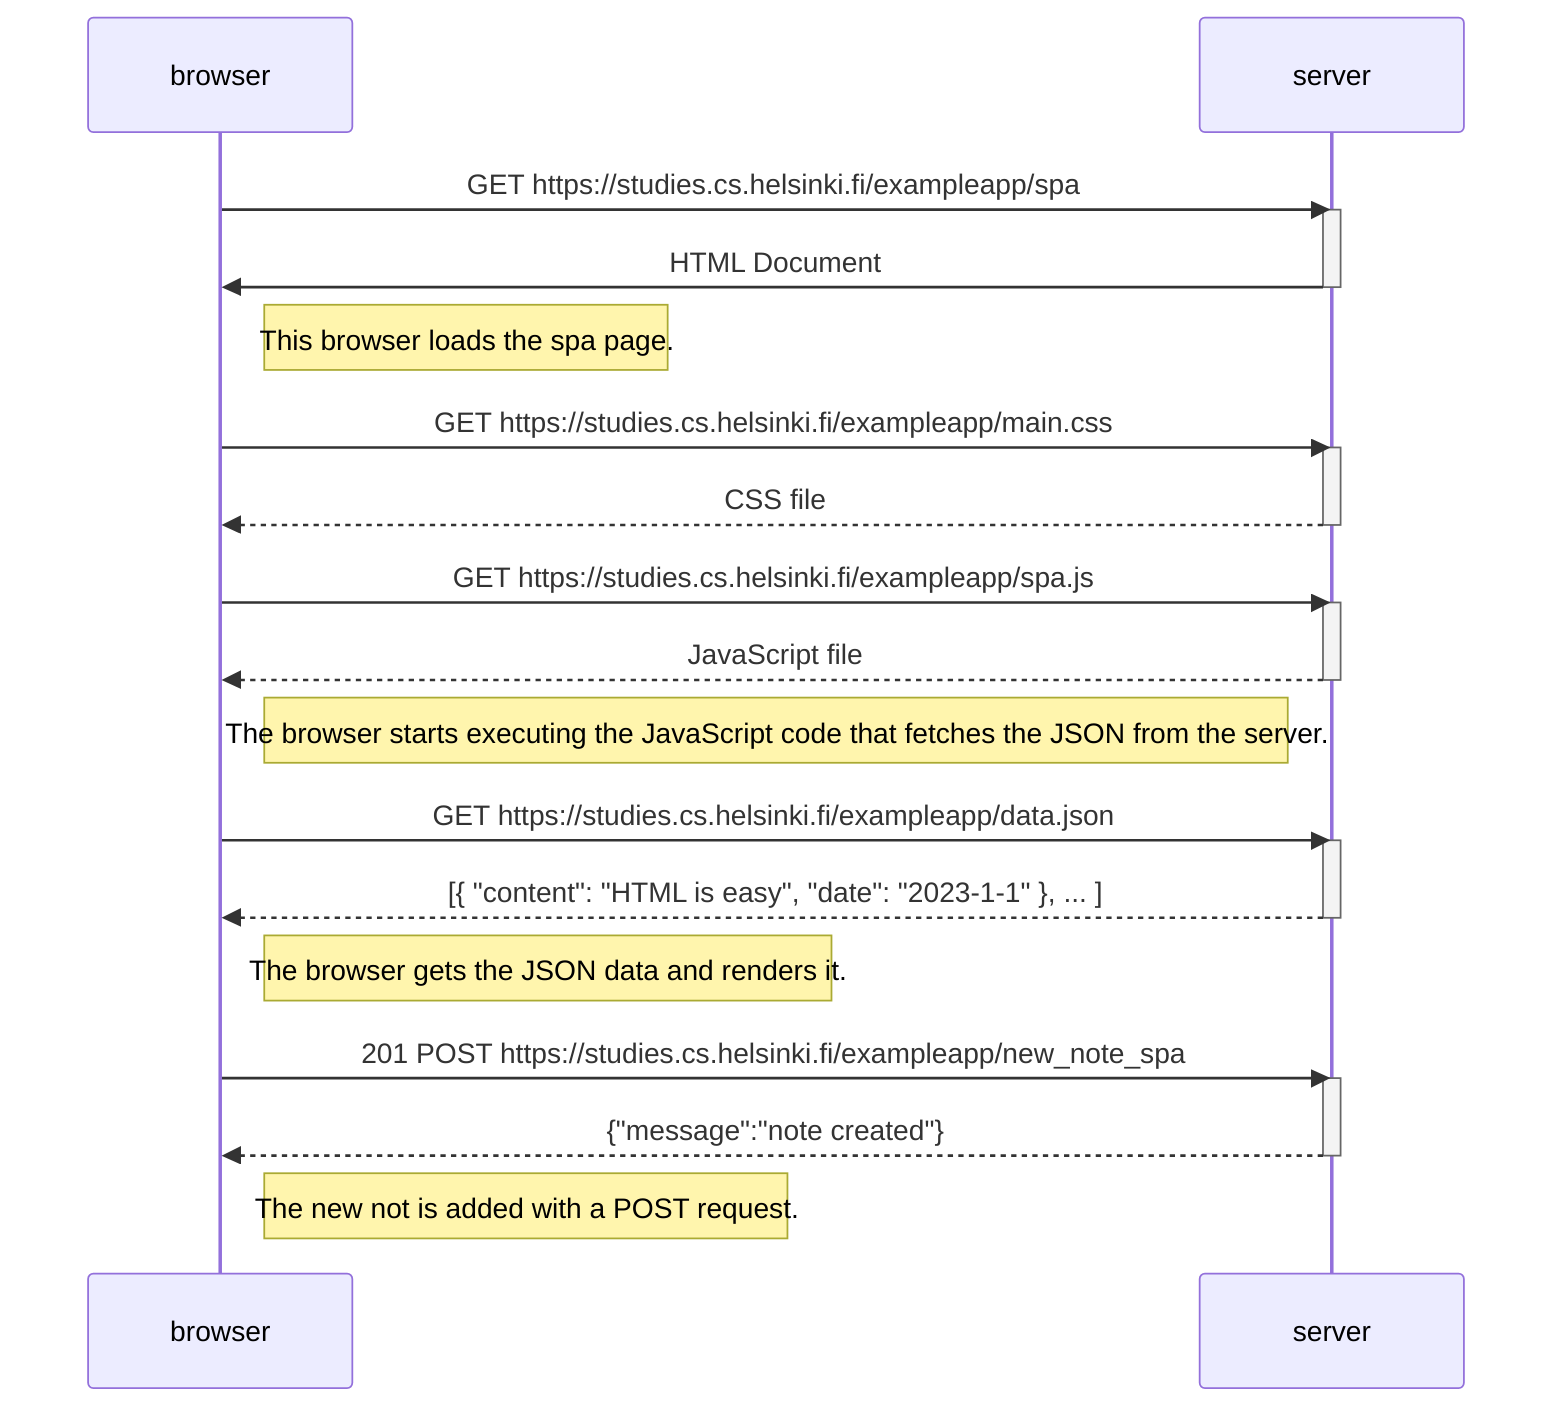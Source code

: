 sequenceDiagram
    participant browser
    participant server

    browser->>server: GET https://studies.cs.helsinki.fi/exampleapp/spa
    activate server
    server->>browser: HTML Document
    deactivate server

    Note right of browser: This browser loads the spa page.

    browser->>server: GET https://studies.cs.helsinki.fi/exampleapp/main.css
    activate server
    server-->>browser: CSS file
    deactivate server

    browser->>server: GET https://studies.cs.helsinki.fi/exampleapp/spa.js
    activate server
    server-->>browser: JavaScript file
    deactivate server

    Note right of browser: The browser starts executing the JavaScript code that fetches the JSON from the server.

    browser->>server: GET https://studies.cs.helsinki.fi/exampleapp/data.json
    activate server
    server-->>browser: [{ "content": "HTML is easy", "date": "2023-1-1" }, ... ]
    deactivate server
    Note right of browser: The browser gets the JSON data and renders it.

    browser->>server: 201 POST https://studies.cs.helsinki.fi/exampleapp/new_note_spa
    activate server
    server-->>browser: {"message":"note created"}
    deactivate server
    Note right of browser: The new not is added with a POST request.
